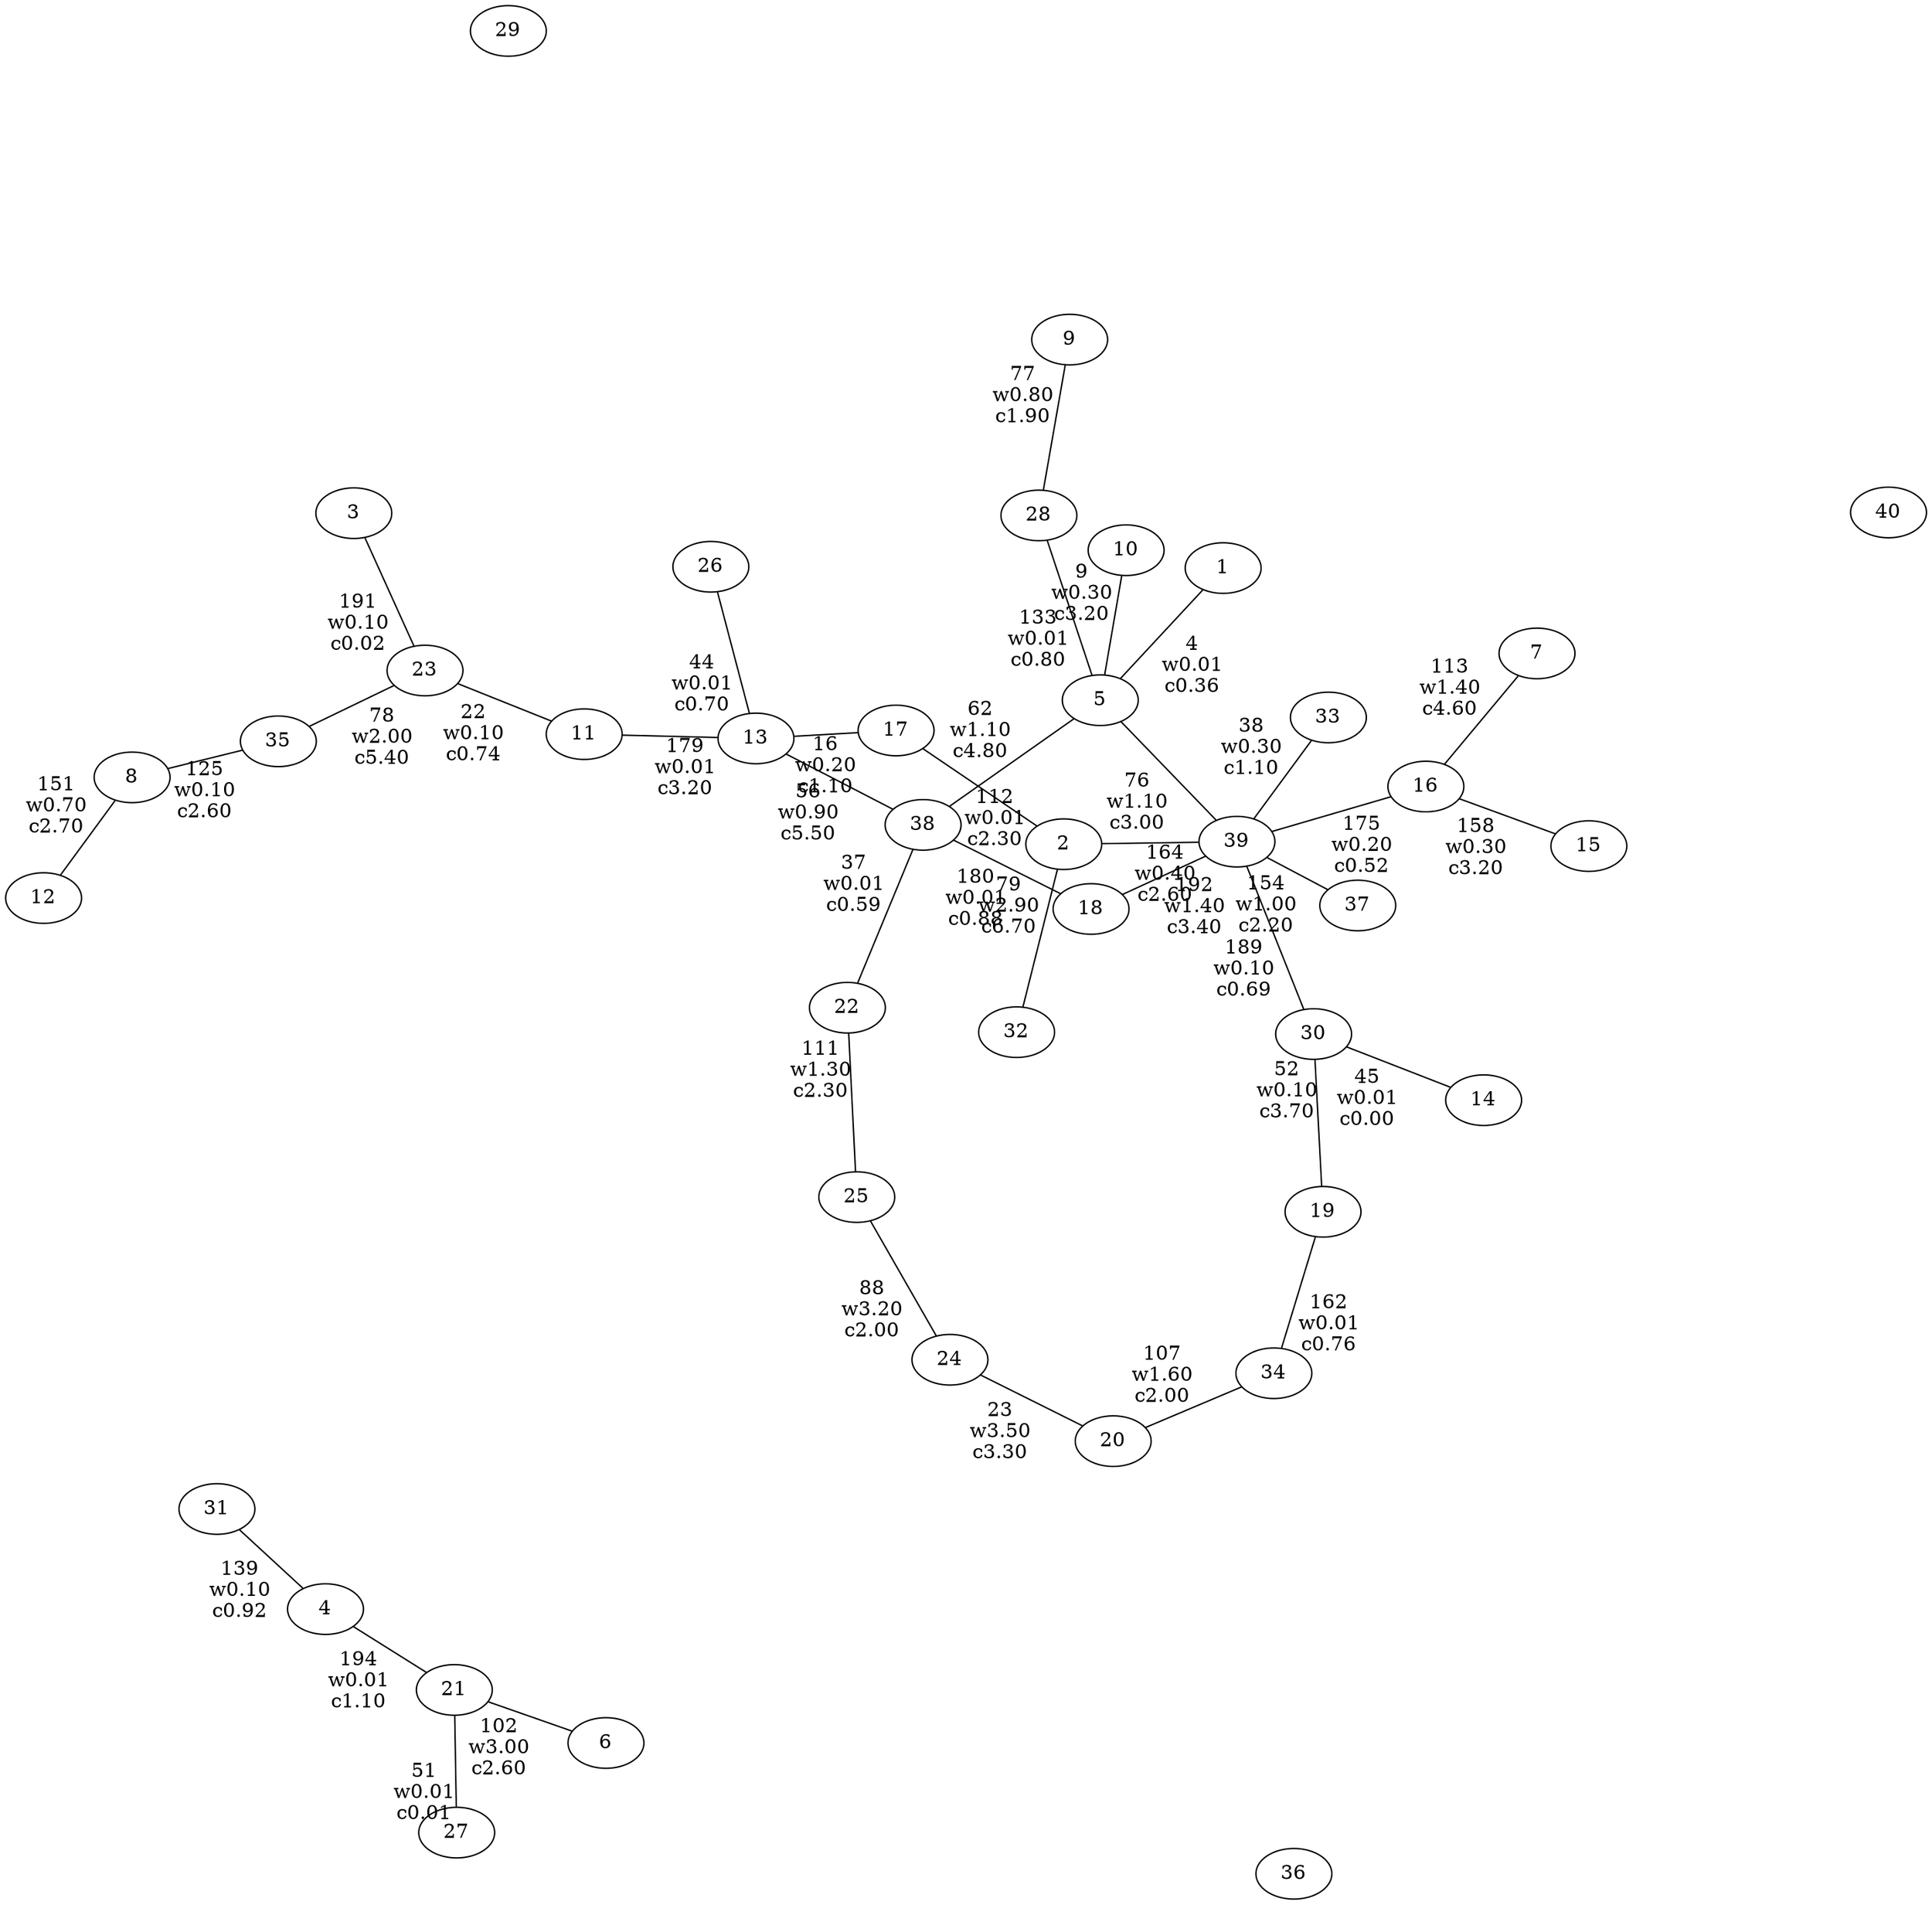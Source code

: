 strict graph {
	graph [layout=neato,overlap=scale,mode=KK,Damping=.95];
	node [label="\N"];
	graph [bb="0,0,783.91,901.2"];
1 [ label = "1" ];
2 [ label = "2" ];
3 [ label = "3" ];
4 [ label = "4" ];
5 [ label = "5" ];
6 [ label = "6" ];
7 [ label = "7" ];
8 [ label = "8" ];
9 [ label = "9" ];
10 [ label = "10" ];
11 [ label = "11" ];
12 [ label = "12" ];
13 [ label = "13" ];
14 [ label = "14" ];
15 [ label = "15" ];
16 [ label = "16" ];
17 [ label = "17" ];
18 [ label = "18" ];
19 [ label = "19" ];
20 [ label = "20" ];
21 [ label = "21" ];
22 [ label = "22" ];
23 [ label = "23" ];
24 [ label = "24" ];
25 [ label = "25" ];
26 [ label = "26" ];
27 [ label = "27" ];
28 [ label = "28" ];
29 [ label = "29" ];
30 [ label = "30" ];
31 [ label = "31" ];
32 [ label = "32" ];
33 [ label = "33" ];
34 [ label = "34" ];
35 [ label = "35" ];
36 [ label = "36" ];
37 [ label = "37" ];
38 [ label = "38" ];
39 [ label = "39" ];
40 [ label = "40" ];
1 -- 5 [ label = "4\nw0.01\nc0.36" ];
5 -- 10 [ label = "9\nw0.30\nc3.20" ];
13 -- 17 [ label = "16\nw0.20\nc1.10" ];
11 -- 23 [ label = "22\nw0.10\nc0.74" ];
20 -- 24 [ label = "23\nw3.50\nc3.30" ];
22 -- 38 [ label = "37\nw0.01\nc0.59" ];
33 -- 39 [ label = "38\nw0.30\nc1.10" ];
13 -- 26 [ label = "44\nw0.01\nc0.70" ];
14 -- 30 [ label = "45\nw0.01\nc0.00" ];
21 -- 27 [ label = "51\nw0.01\nc0.01" ];
19 -- 30 [ label = "52\nw0.10\nc3.70" ];
13 -- 38 [ label = "56\nw0.90\nc5.50" ];
5 -- 38 [ label = "62\nw1.10\nc4.80" ];
5 -- 39 [ label = "76\nw1.10\nc3.00" ];
9 -- 28 [ label = "77\nw0.80\nc1.90" ];
23 -- 35 [ label = "78\nw2.00\nc5.40" ];
2 -- 32 [ label = "79\nw2.90\nc6.70" ];
24 -- 25 [ label = "88\nw3.20\nc2.00" ];
6 -- 21 [ label = "102\nw3.00\nc2.60" ];
20 -- 34 [ label = "107\nw1.60\nc2.00" ];
22 -- 25 [ label = "111\nw1.30\nc2.30" ];
2 -- 17 [ label = "112\nw0.01\nc2.30" ];
7 -- 16 [ label = "113\nw1.40\nc4.60" ];
8 -- 35 [ label = "125\nw0.10\nc2.60" ];
5 -- 28 [ label = "133\nw0.01\nc0.80" ];
4 -- 31 [ label = "139\nw0.10\nc0.92" ];
8 -- 12 [ label = "151\nw0.70\nc2.70" ];
37 -- 39 [ label = "154\nw1.00\nc2.20" ];
15 -- 16 [ label = "158\nw0.30\nc3.20" ];
19 -- 34 [ label = "162\nw0.01\nc0.76" ];
2 -- 39 [ label = "164\nw0.40\nc2.60" ];
16 -- 39 [ label = "175\nw0.20\nc0.52" ];
11 -- 13 [ label = "179\nw0.01\nc3.20" ];
18 -- 38 [ label = "180\nw0.01\nc0.88" ];
30 -- 39 [ label = "189\nw0.10\nc0.69" ];
3 -- 23 [ label = "191\nw0.10\nc0.02" ];
18 -- 39 [ label = "192\nw1.40\nc3.40" ];
4 -- 21 [ label = "194\nw0.01\nc1.10" ];
}
